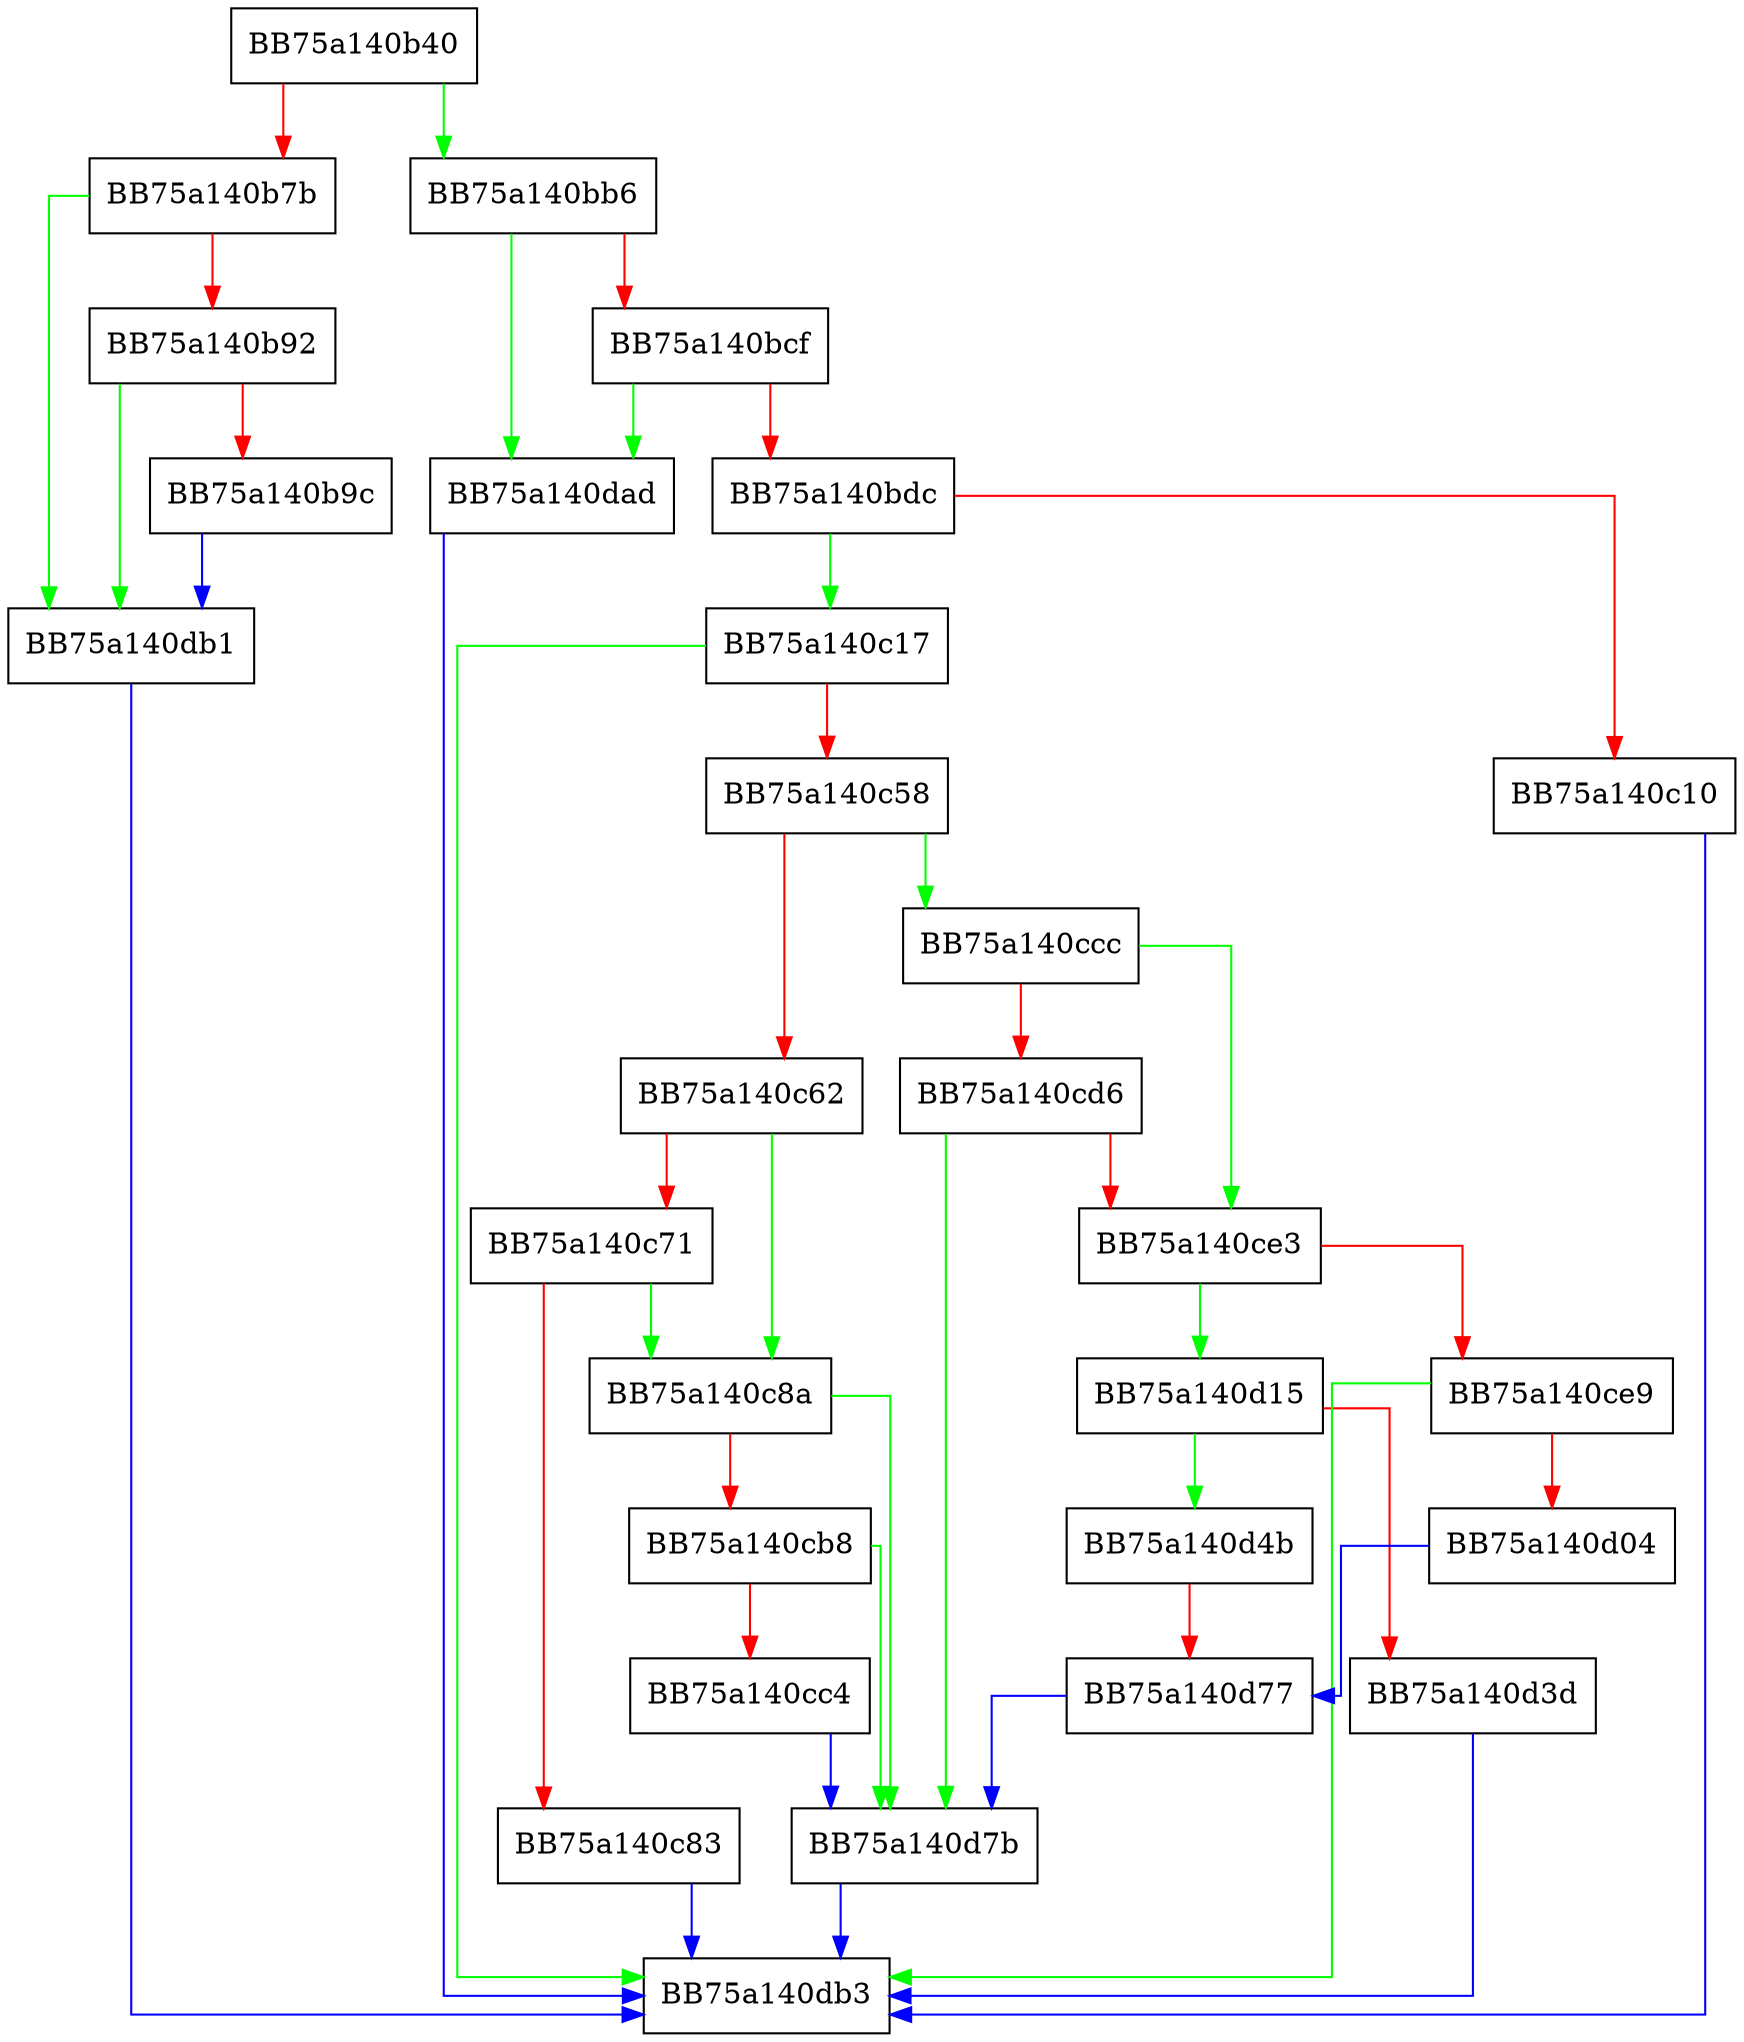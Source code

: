 digraph CheckTrustedContent {
  node [shape="box"];
  graph [splines=ortho];
  BB75a140b40 -> BB75a140bb6 [color="green"];
  BB75a140b40 -> BB75a140b7b [color="red"];
  BB75a140b7b -> BB75a140db1 [color="green"];
  BB75a140b7b -> BB75a140b92 [color="red"];
  BB75a140b92 -> BB75a140db1 [color="green"];
  BB75a140b92 -> BB75a140b9c [color="red"];
  BB75a140b9c -> BB75a140db1 [color="blue"];
  BB75a140bb6 -> BB75a140dad [color="green"];
  BB75a140bb6 -> BB75a140bcf [color="red"];
  BB75a140bcf -> BB75a140dad [color="green"];
  BB75a140bcf -> BB75a140bdc [color="red"];
  BB75a140bdc -> BB75a140c17 [color="green"];
  BB75a140bdc -> BB75a140c10 [color="red"];
  BB75a140c10 -> BB75a140db3 [color="blue"];
  BB75a140c17 -> BB75a140db3 [color="green"];
  BB75a140c17 -> BB75a140c58 [color="red"];
  BB75a140c58 -> BB75a140ccc [color="green"];
  BB75a140c58 -> BB75a140c62 [color="red"];
  BB75a140c62 -> BB75a140c8a [color="green"];
  BB75a140c62 -> BB75a140c71 [color="red"];
  BB75a140c71 -> BB75a140c8a [color="green"];
  BB75a140c71 -> BB75a140c83 [color="red"];
  BB75a140c83 -> BB75a140db3 [color="blue"];
  BB75a140c8a -> BB75a140d7b [color="green"];
  BB75a140c8a -> BB75a140cb8 [color="red"];
  BB75a140cb8 -> BB75a140d7b [color="green"];
  BB75a140cb8 -> BB75a140cc4 [color="red"];
  BB75a140cc4 -> BB75a140d7b [color="blue"];
  BB75a140ccc -> BB75a140ce3 [color="green"];
  BB75a140ccc -> BB75a140cd6 [color="red"];
  BB75a140cd6 -> BB75a140d7b [color="green"];
  BB75a140cd6 -> BB75a140ce3 [color="red"];
  BB75a140ce3 -> BB75a140d15 [color="green"];
  BB75a140ce3 -> BB75a140ce9 [color="red"];
  BB75a140ce9 -> BB75a140db3 [color="green"];
  BB75a140ce9 -> BB75a140d04 [color="red"];
  BB75a140d04 -> BB75a140d77 [color="blue"];
  BB75a140d15 -> BB75a140d4b [color="green"];
  BB75a140d15 -> BB75a140d3d [color="red"];
  BB75a140d3d -> BB75a140db3 [color="blue"];
  BB75a140d4b -> BB75a140d77 [color="red"];
  BB75a140d77 -> BB75a140d7b [color="blue"];
  BB75a140d7b -> BB75a140db3 [color="blue"];
  BB75a140dad -> BB75a140db3 [color="blue"];
  BB75a140db1 -> BB75a140db3 [color="blue"];
}